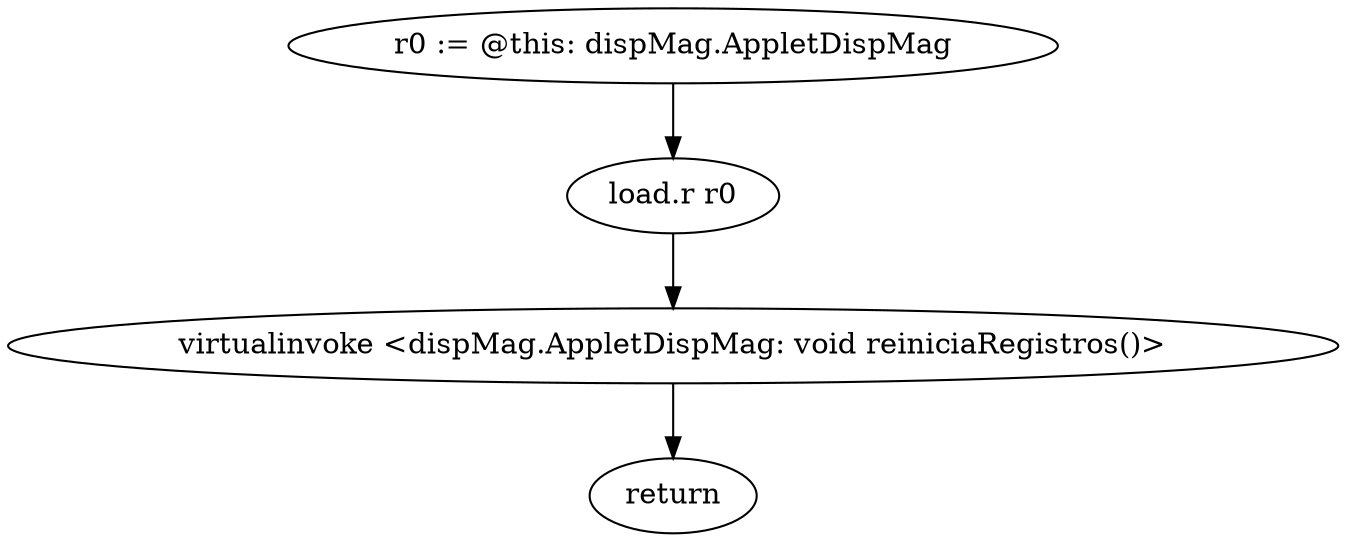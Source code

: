 digraph "" {
    "r0 := @this: dispMag.AppletDispMag"
    "load.r r0"
    "r0 := @this: dispMag.AppletDispMag"->"load.r r0";
    "virtualinvoke <dispMag.AppletDispMag: void reiniciaRegistros()>"
    "load.r r0"->"virtualinvoke <dispMag.AppletDispMag: void reiniciaRegistros()>";
    "return"
    "virtualinvoke <dispMag.AppletDispMag: void reiniciaRegistros()>"->"return";
}
